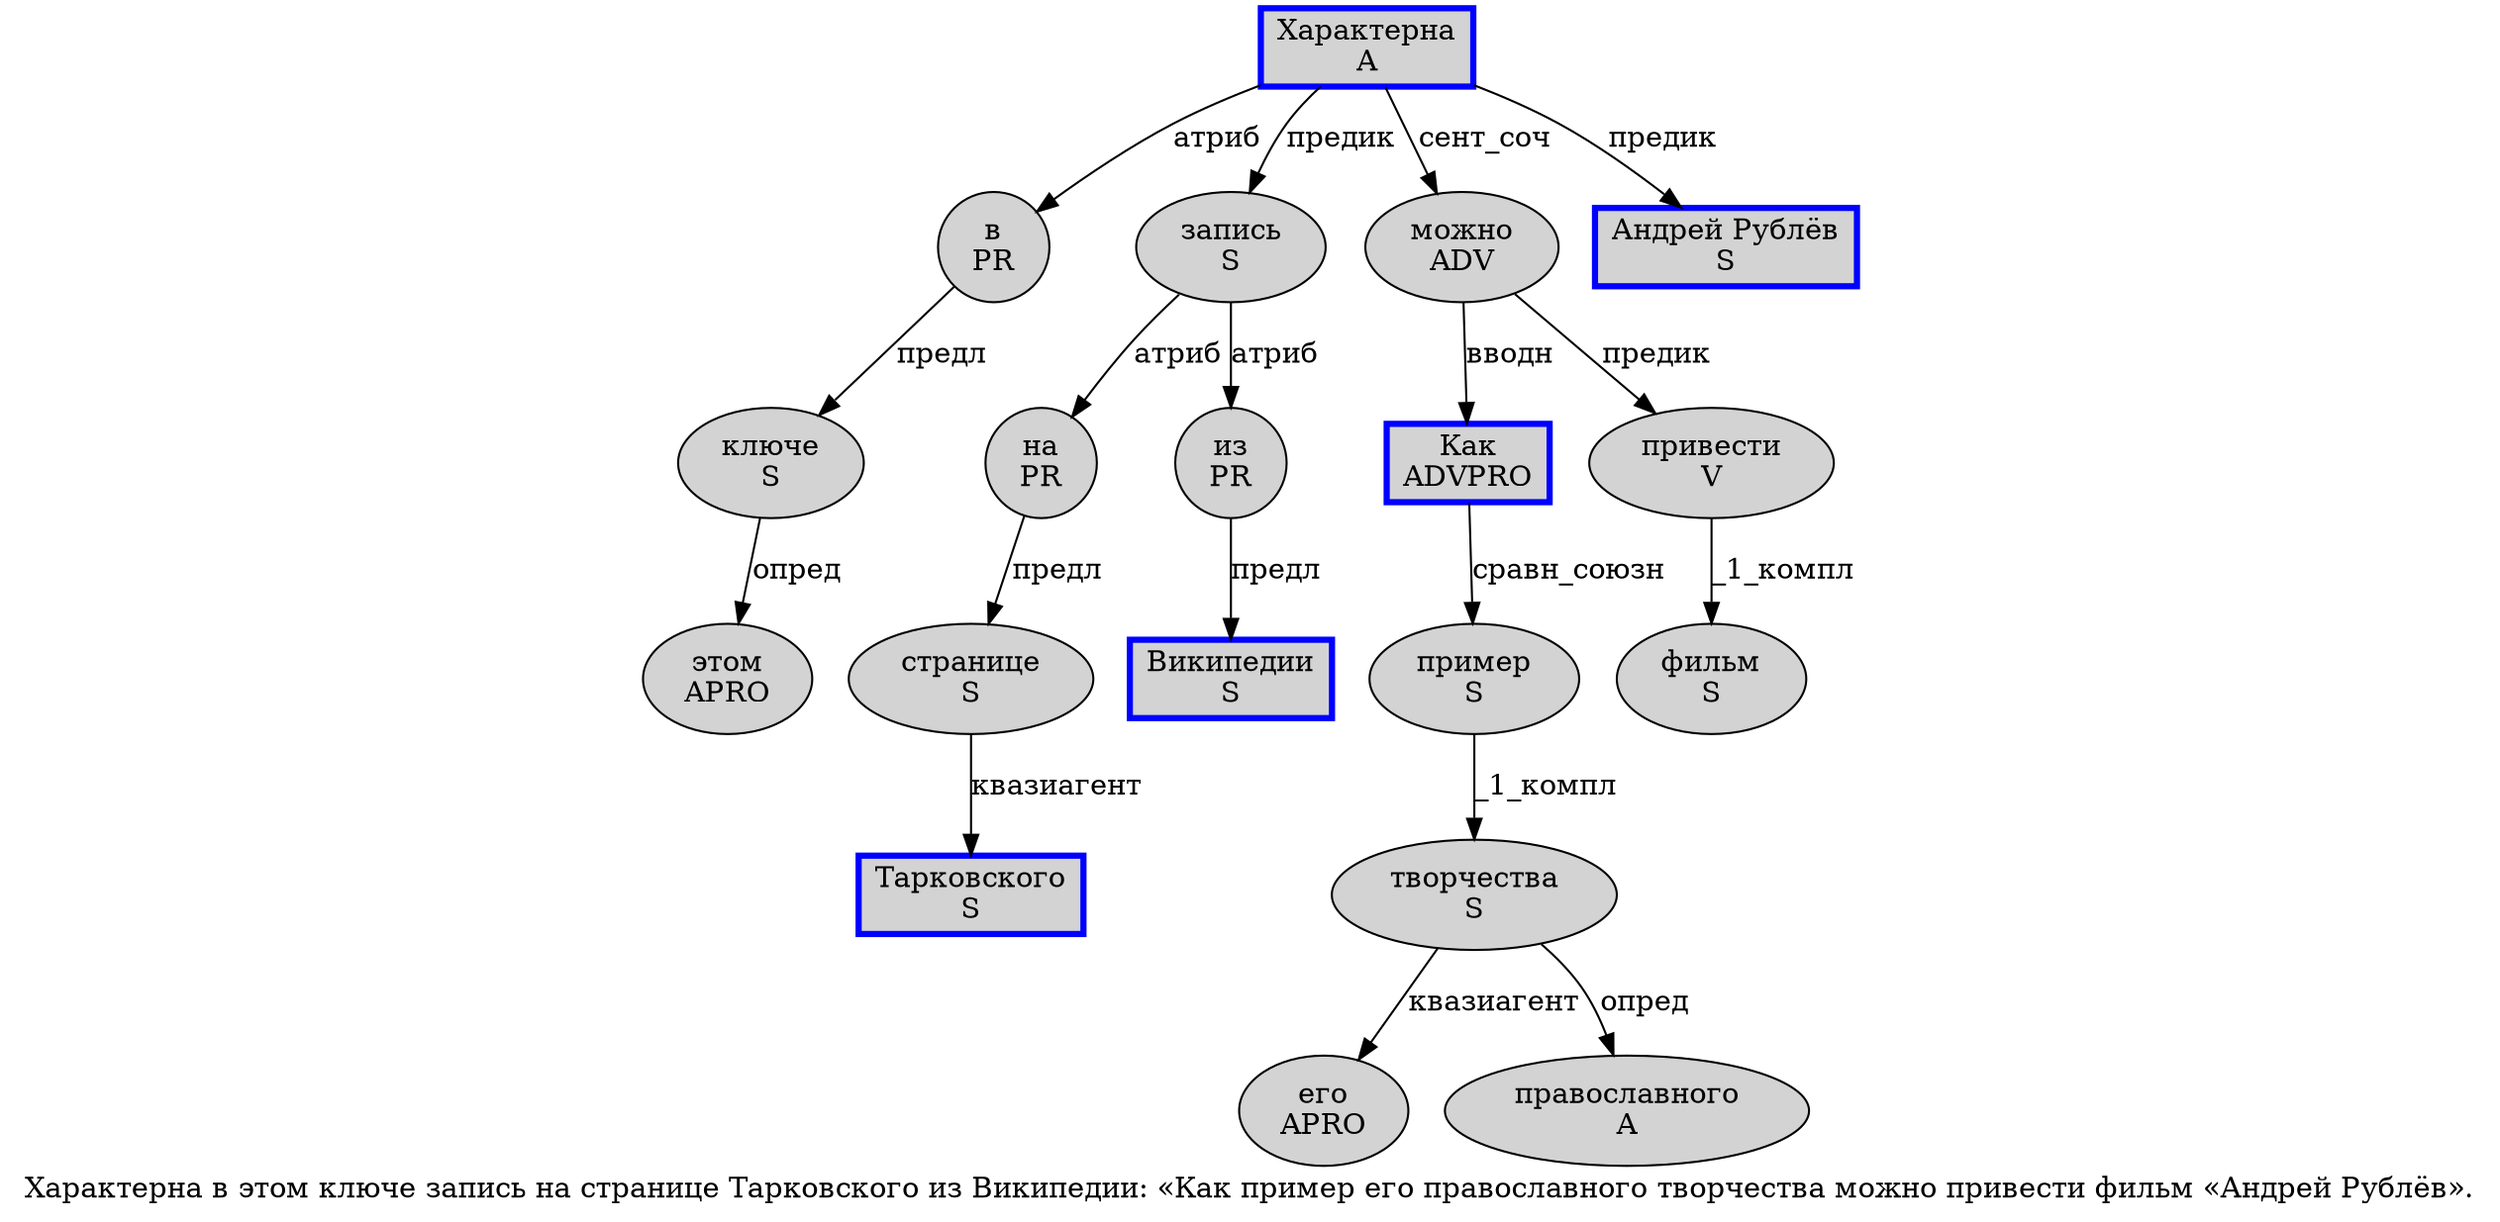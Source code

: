digraph SENTENCE_2557 {
	graph [label="Характерна в этом ключе запись на странице Тарковского из Википедии: «Как пример его православного творчества можно привести фильм «Андрей Рублёв»."]
	node [style=filled]
		0 [label="Характерна
A" color=blue fillcolor=lightgray penwidth=3 shape=box]
		1 [label="в
PR" color="" fillcolor=lightgray penwidth=1 shape=ellipse]
		2 [label="этом
APRO" color="" fillcolor=lightgray penwidth=1 shape=ellipse]
		3 [label="ключе
S" color="" fillcolor=lightgray penwidth=1 shape=ellipse]
		4 [label="запись
S" color="" fillcolor=lightgray penwidth=1 shape=ellipse]
		5 [label="на
PR" color="" fillcolor=lightgray penwidth=1 shape=ellipse]
		6 [label="странице
S" color="" fillcolor=lightgray penwidth=1 shape=ellipse]
		7 [label="Тарковского
S" color=blue fillcolor=lightgray penwidth=3 shape=box]
		8 [label="из
PR" color="" fillcolor=lightgray penwidth=1 shape=ellipse]
		9 [label="Википедии
S" color=blue fillcolor=lightgray penwidth=3 shape=box]
		12 [label="Как
ADVPRO" color=blue fillcolor=lightgray penwidth=3 shape=box]
		13 [label="пример
S" color="" fillcolor=lightgray penwidth=1 shape=ellipse]
		14 [label="его
APRO" color="" fillcolor=lightgray penwidth=1 shape=ellipse]
		15 [label="православного
A" color="" fillcolor=lightgray penwidth=1 shape=ellipse]
		16 [label="творчества
S" color="" fillcolor=lightgray penwidth=1 shape=ellipse]
		17 [label="можно
ADV" color="" fillcolor=lightgray penwidth=1 shape=ellipse]
		18 [label="привести
V" color="" fillcolor=lightgray penwidth=1 shape=ellipse]
		19 [label="фильм
S" color="" fillcolor=lightgray penwidth=1 shape=ellipse]
		21 [label="Андрей Рублёв
S" color=blue fillcolor=lightgray penwidth=3 shape=box]
			17 -> 12 [label="вводн"]
			17 -> 18 [label="предик"]
			4 -> 5 [label="атриб"]
			4 -> 8 [label="атриб"]
			3 -> 2 [label="опред"]
			13 -> 16 [label="_1_компл"]
			0 -> 1 [label="атриб"]
			0 -> 4 [label="предик"]
			0 -> 17 [label="сент_соч"]
			0 -> 21 [label="предик"]
			1 -> 3 [label="предл"]
			8 -> 9 [label="предл"]
			16 -> 14 [label="квазиагент"]
			16 -> 15 [label="опред"]
			12 -> 13 [label="сравн_союзн"]
			5 -> 6 [label="предл"]
			18 -> 19 [label="_1_компл"]
			6 -> 7 [label="квазиагент"]
}